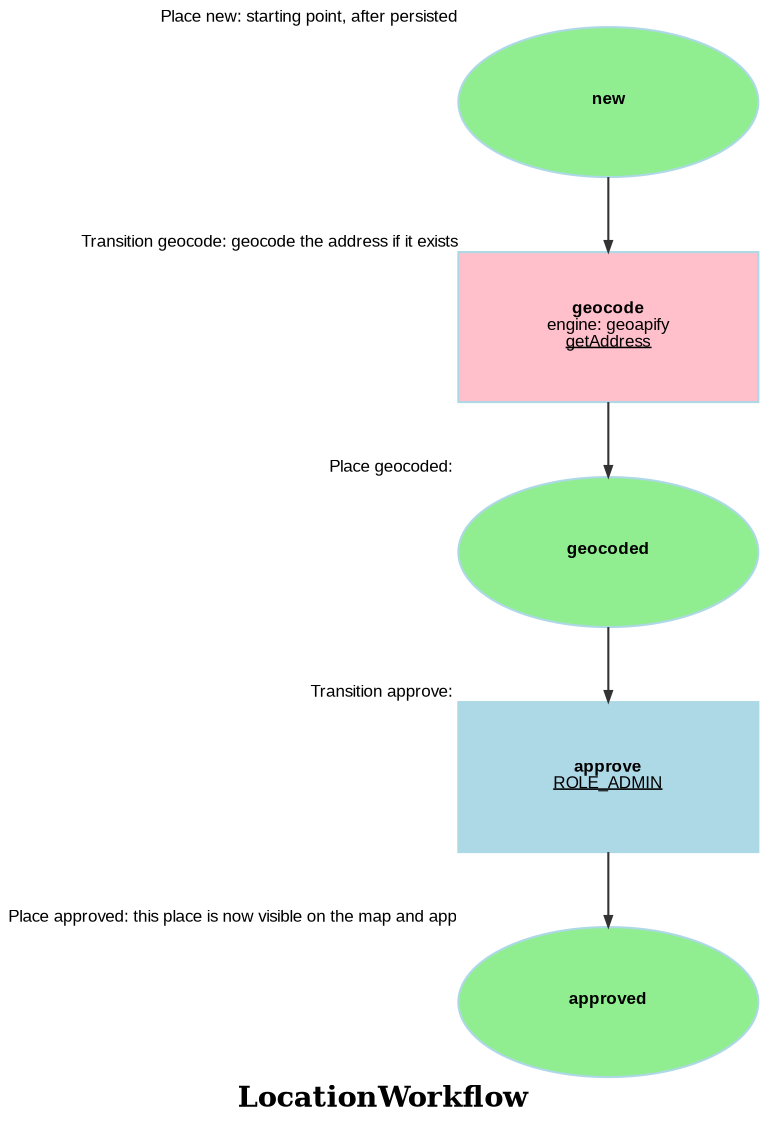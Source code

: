 digraph workflow {
  ratio="compress" rankdir="TB" label=<<B>LocationWorkflow</B>>
  node [fontsize="8" fontname="Arial" color="lightBlue" style="filled" fixedsize="false" width="2" height="1"];
  edge [fontsize="7" fontname="Arial" color="#333333" arrowhead="normal" arrowsize="0.5"];

  place_new [label=<<B>new</B>>, shape=oval fillcolor="lightgreen" style="filled" xlabel="Place new: starting point, after persisted"];
  place_geocoded [label=<<B>geocoded</B>>, shape=oval fillcolor="lightgreen" style="filled" xlabel="Place geocoded: "];
  place_approved [label=<<B>approved</B>>, shape=oval fillcolor="lightgreen" style="filled" xlabel="Place approved: this place is now visible on the map and app"];
  transition_geocode [label=<<B>geocode</B><BR/>engine: geoapify<BR/><U>getAddress</U>>, shape="box" regular="" style="filled" fillcolor="pink" xlabel="Transition geocode: geocode the address if it exists"];
  transition_approve [label=<<B>approve</B><BR/><U>ROLE_ADMIN</U>>, shape="box" regular="" xlabel="Transition approve: "];
  place_new -> transition_geocode [style="solid", comment="new"];
  transition_geocode -> place_geocoded [style="solid"];
  place_geocoded -> transition_approve [style="solid", comment="geocoded"];
  transition_approve -> place_approved [style="solid"];
}
